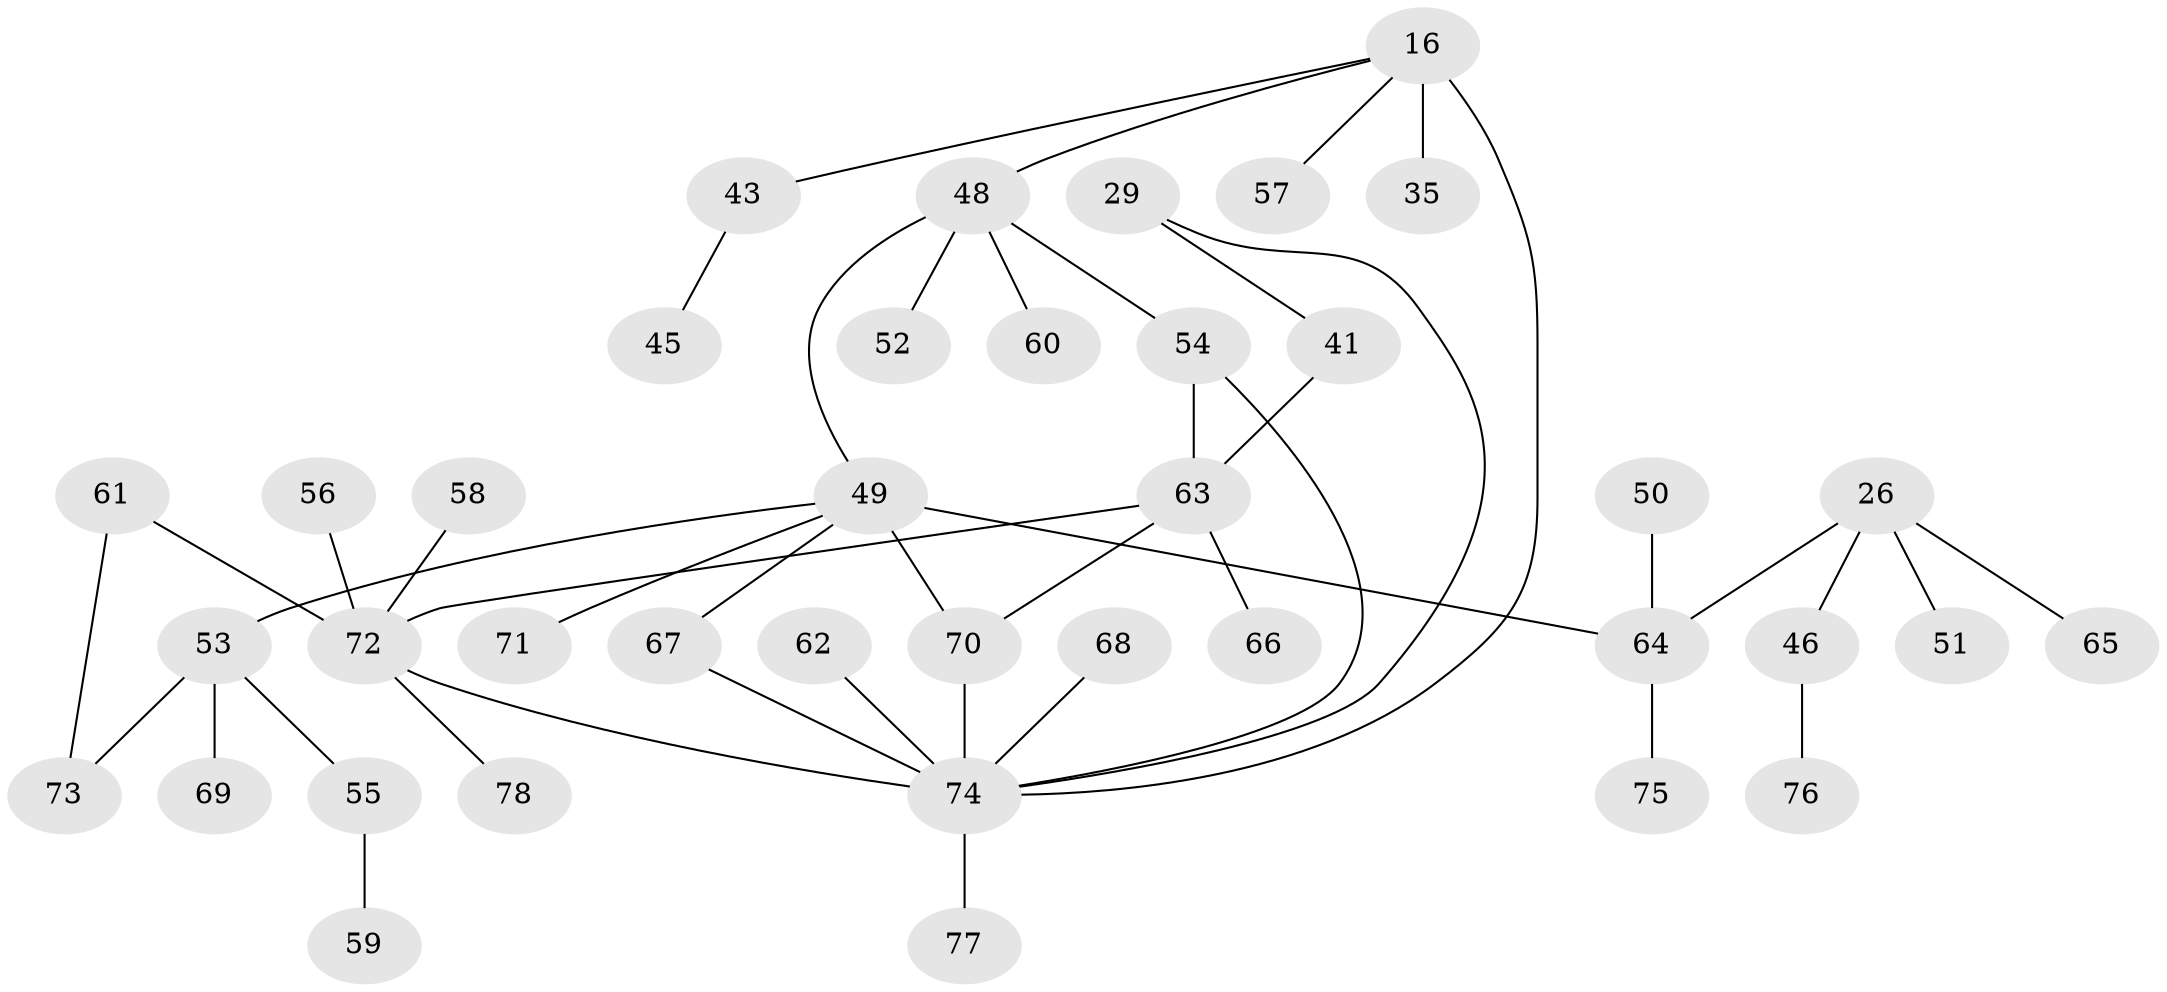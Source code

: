 // original degree distribution, {5: 0.10256410256410256, 3: 0.21794871794871795, 2: 0.2564102564102564, 4: 0.07692307692307693, 1: 0.34615384615384615}
// Generated by graph-tools (version 1.1) at 2025/40/03/09/25 04:40:57]
// undirected, 39 vertices, 45 edges
graph export_dot {
graph [start="1"]
  node [color=gray90,style=filled];
  16 [super="+8"];
  26;
  29;
  35;
  41 [super="+21"];
  43 [super="+37"];
  45;
  46;
  48 [super="+12+15"];
  49 [super="+10+28+44"];
  50;
  51;
  52;
  53;
  54;
  55;
  56;
  57 [super="+17"];
  58;
  59;
  60;
  61 [super="+23+30"];
  62;
  63 [super="+13"];
  64 [super="+14+24+42"];
  65;
  66;
  67 [super="+34"];
  68 [super="+22"];
  69;
  70 [super="+5+4+40"];
  71;
  72 [super="+1+2+47"];
  73;
  74 [super="+27+39"];
  75;
  76;
  77;
  78;
  16 -- 48;
  16 -- 74 [weight=3];
  16 -- 35;
  16 -- 57;
  16 -- 43;
  26 -- 46;
  26 -- 51;
  26 -- 65;
  26 -- 64;
  29 -- 41;
  29 -- 74;
  41 -- 63;
  43 -- 45;
  46 -- 76;
  48 -- 60;
  48 -- 54;
  48 -- 52;
  48 -- 49;
  49 -- 64 [weight=2];
  49 -- 71;
  49 -- 70 [weight=2];
  49 -- 67;
  49 -- 53;
  50 -- 64;
  53 -- 55;
  53 -- 69;
  53 -- 73;
  54 -- 63;
  54 -- 74;
  55 -- 59;
  56 -- 72;
  58 -- 72;
  61 -- 73;
  61 -- 72;
  62 -- 74;
  63 -- 66;
  63 -- 72;
  63 -- 70;
  64 -- 75;
  67 -- 74;
  68 -- 74;
  70 -- 74 [weight=2];
  72 -- 74 [weight=3];
  72 -- 78;
  74 -- 77;
}
